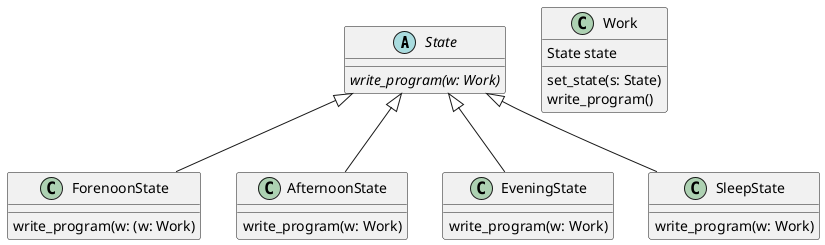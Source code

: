 @startuml
'https://plantuml.com/class-diagram

abstract class State {
    {abstract} write_program(w: Work)
}

class ForenoonState {
    write_program(w: (w: Work)
}

class AfternoonState {
    write_program(w: Work)
}

class EveningState {
    write_program(w: Work)
}

class SleepState {
    write_program(w: Work)
}

State <|-- ForenoonState
State <|-- AfternoonState
State <|-- EveningState
State <|-- SleepState

class Work {
    State state
    set_state(s: State)
    write_program()
}

@enduml